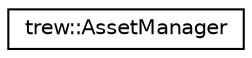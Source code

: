 digraph "Graphical Class Hierarchy"
{
 // LATEX_PDF_SIZE
  edge [fontname="Helvetica",fontsize="10",labelfontname="Helvetica",labelfontsize="10"];
  node [fontname="Helvetica",fontsize="10",shape=record];
  rankdir="LR";
  Node0 [label="trew::AssetManager",height=0.2,width=0.4,color="black", fillcolor="white", style="filled",URL="$classtrew_1_1_asset_manager.html",tooltip=" "];
}
